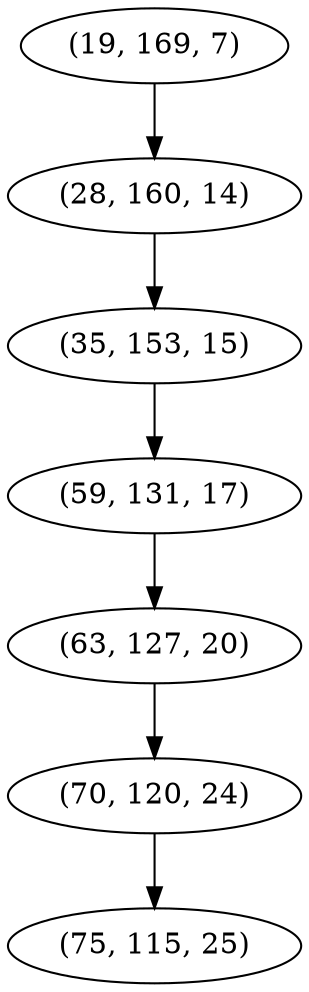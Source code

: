 digraph tree {
    "(19, 169, 7)";
    "(28, 160, 14)";
    "(35, 153, 15)";
    "(59, 131, 17)";
    "(63, 127, 20)";
    "(70, 120, 24)";
    "(75, 115, 25)";
    "(19, 169, 7)" -> "(28, 160, 14)";
    "(28, 160, 14)" -> "(35, 153, 15)";
    "(35, 153, 15)" -> "(59, 131, 17)";
    "(59, 131, 17)" -> "(63, 127, 20)";
    "(63, 127, 20)" -> "(70, 120, 24)";
    "(70, 120, 24)" -> "(75, 115, 25)";
}
